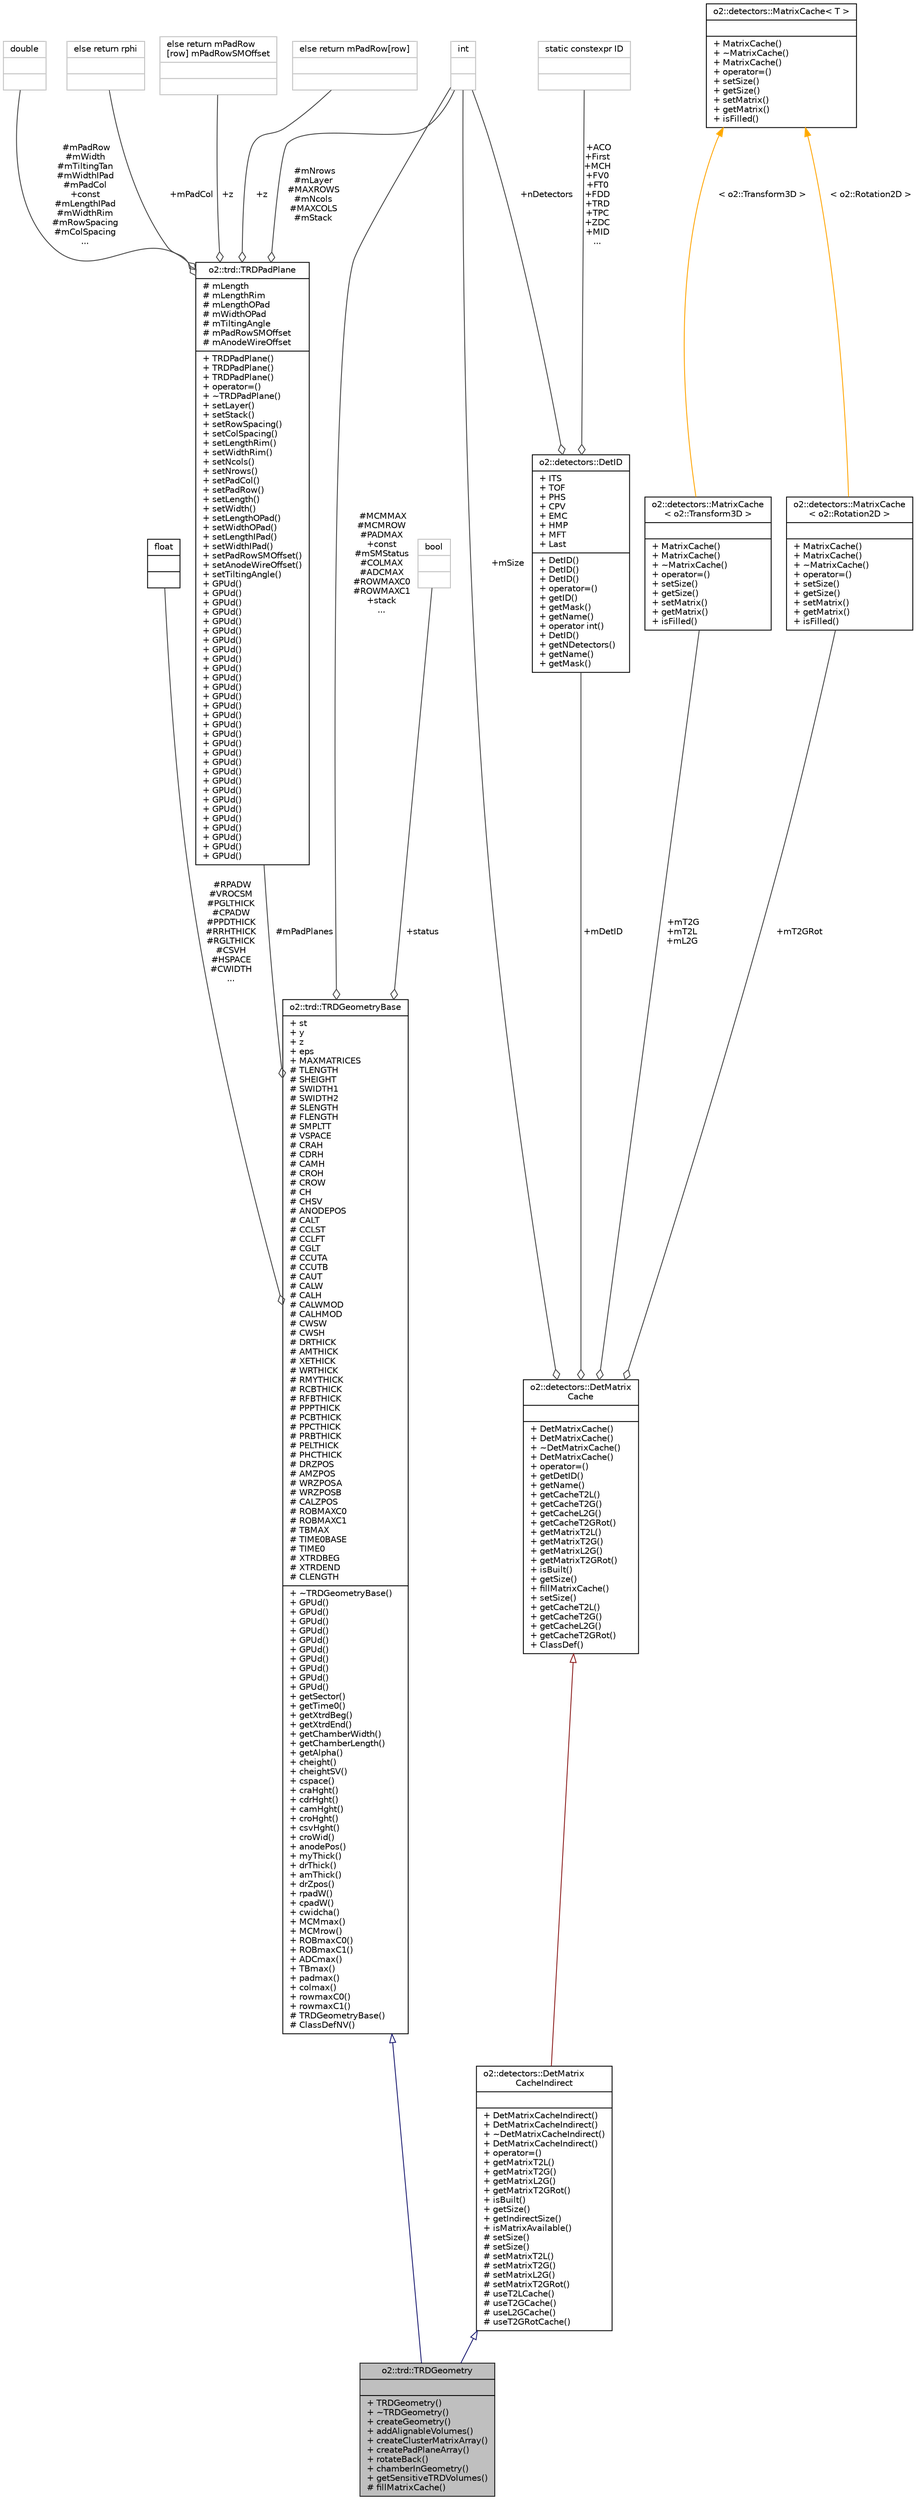 digraph "o2::trd::TRDGeometry"
{
 // INTERACTIVE_SVG=YES
  bgcolor="transparent";
  edge [fontname="Helvetica",fontsize="10",labelfontname="Helvetica",labelfontsize="10"];
  node [fontname="Helvetica",fontsize="10",shape=record];
  Node1 [label="{o2::trd::TRDGeometry\n||+ TRDGeometry()\l+ ~TRDGeometry()\l+ createGeometry()\l+ addAlignableVolumes()\l+ createClusterMatrixArray()\l+ createPadPlaneArray()\l+ rotateBack()\l+ chamberInGeometry()\l+ getSensitiveTRDVolumes()\l# fillMatrixCache()\l}",height=0.2,width=0.4,color="black", fillcolor="grey75", style="filled", fontcolor="black"];
  Node2 -> Node1 [dir="back",color="midnightblue",fontsize="10",style="solid",arrowtail="onormal",fontname="Helvetica"];
  Node2 [label="{o2::trd::TRDGeometryBase\n|+ st\l+ y\l+ z\l+ eps\l+ MAXMATRICES\l# TLENGTH\l# SHEIGHT\l# SWIDTH1\l# SWIDTH2\l# SLENGTH\l# FLENGTH\l# SMPLTT\l# VSPACE\l# CRAH\l# CDRH\l# CAMH\l# CROH\l# CROW\l# CH\l# CHSV\l# ANODEPOS\l# CALT\l# CCLST\l# CCLFT\l# CGLT\l# CCUTA\l# CCUTB\l# CAUT\l# CALW\l# CALH\l# CALWMOD\l# CALHMOD\l# CWSW\l# CWSH\l# DRTHICK\l# AMTHICK\l# XETHICK\l# WRTHICK\l# RMYTHICK\l# RCBTHICK\l# RFBTHICK\l# PPPTHICK\l# PCBTHICK\l# PPCTHICK\l# PRBTHICK\l# PELTHICK\l# PHCTHICK\l# DRZPOS\l# AMZPOS\l# WRZPOSA\l# WRZPOSB\l# CALZPOS\l# ROBMAXC0\l# ROBMAXC1\l# TBMAX\l# TIME0BASE\l# TIME0\l# XTRDBEG\l# XTRDEND\l# CLENGTH\l|+ ~TRDGeometryBase()\l+ GPUd()\l+ GPUd()\l+ GPUd()\l+ GPUd()\l+ GPUd()\l+ GPUd()\l+ GPUd()\l+ GPUd()\l+ GPUd()\l+ GPUd()\l+ getSector()\l+ getTime0()\l+ getXtrdBeg()\l+ getXtrdEnd()\l+ getChamberWidth()\l+ getChamberLength()\l+ getAlpha()\l+ cheight()\l+ cheightSV()\l+ cspace()\l+ craHght()\l+ cdrHght()\l+ camHght()\l+ croHght()\l+ csvHght()\l+ croWid()\l+ anodePos()\l+ myThick()\l+ drThick()\l+ amThick()\l+ drZpos()\l+ rpadW()\l+ cpadW()\l+ cwidcha()\l+ MCMmax()\l+ MCMrow()\l+ ROBmaxC0()\l+ ROBmaxC1()\l+ ADCmax()\l+ TBmax()\l+ padmax()\l+ colmax()\l+ rowmaxC0()\l+ rowmaxC1()\l# TRDGeometryBase()\l# ClassDefNV()\l}",height=0.2,width=0.4,color="black",URL="$d6/dbe/classo2_1_1trd_1_1TRDGeometryBase.html"];
  Node3 -> Node2 [color="grey25",fontsize="10",style="solid",label=" #RPADW\n#VROCSM\n#PGLTHICK\n#CPADW\n#PPDTHICK\n#RRHTHICK\n#RGLTHICK\n#CSVH\n#HSPACE\n#CWIDTH\n..." ,arrowhead="odiamond",fontname="Helvetica"];
  Node3 [label="{float\n||}",height=0.2,width=0.4,color="black",URL="$d4/dc3/classfloat.html"];
  Node4 -> Node2 [color="grey25",fontsize="10",style="solid",label=" #mPadPlanes" ,arrowhead="odiamond",fontname="Helvetica"];
  Node4 [label="{o2::trd::TRDPadPlane\n|# mLength\l# mLengthRim\l# mLengthOPad\l# mWidthOPad\l# mTiltingAngle\l# mPadRowSMOffset\l# mAnodeWireOffset\l|+ TRDPadPlane()\l+ TRDPadPlane()\l+ TRDPadPlane()\l+ operator=()\l+ ~TRDPadPlane()\l+ setLayer()\l+ setStack()\l+ setRowSpacing()\l+ setColSpacing()\l+ setLengthRim()\l+ setWidthRim()\l+ setNcols()\l+ setNrows()\l+ setPadCol()\l+ setPadRow()\l+ setLength()\l+ setWidth()\l+ setLengthOPad()\l+ setWidthOPad()\l+ setLengthIPad()\l+ setWidthIPad()\l+ setPadRowSMOffset()\l+ setAnodeWireOffset()\l+ setTiltingAngle()\l+ GPUd()\l+ GPUd()\l+ GPUd()\l+ GPUd()\l+ GPUd()\l+ GPUd()\l+ GPUd()\l+ GPUd()\l+ GPUd()\l+ GPUd()\l+ GPUd()\l+ GPUd()\l+ GPUd()\l+ GPUd()\l+ GPUd()\l+ GPUd()\l+ GPUd()\l+ GPUd()\l+ GPUd()\l+ GPUd()\l+ GPUd()\l+ GPUd()\l+ GPUd()\l+ GPUd()\l+ GPUd()\l+ GPUd()\l+ GPUd()\l+ GPUd()\l+ GPUd()\l+ GPUd()\l}",height=0.2,width=0.4,color="black",URL="$da/dc0/classo2_1_1trd_1_1TRDPadPlane.html"];
  Node5 -> Node4 [color="grey25",fontsize="10",style="solid",label=" #mPadRow\n#mWidth\n#mTiltingTan\n#mWidthIPad\n#mPadCol\n+const\n#mLengthIPad\n#mWidthRim\n#mRowSpacing\n#mColSpacing\n..." ,arrowhead="odiamond",fontname="Helvetica"];
  Node5 [label="{double\n||}",height=0.2,width=0.4,color="grey75"];
  Node6 -> Node4 [color="grey25",fontsize="10",style="solid",label=" +mPadCol" ,arrowhead="odiamond",fontname="Helvetica"];
  Node6 [label="{else return rphi\n||}",height=0.2,width=0.4,color="grey75"];
  Node7 -> Node4 [color="grey25",fontsize="10",style="solid",label=" #mNrows\n#mLayer\n#MAXROWS\n#mNcols\n#MAXCOLS\n#mStack" ,arrowhead="odiamond",fontname="Helvetica"];
  Node7 [label="{int\n||}",height=0.2,width=0.4,color="grey75"];
  Node8 -> Node4 [color="grey25",fontsize="10",style="solid",label=" +z" ,arrowhead="odiamond",fontname="Helvetica"];
  Node8 [label="{else return mPadRow\l[row] mPadRowSMOffset\n||}",height=0.2,width=0.4,color="grey75"];
  Node9 -> Node4 [color="grey25",fontsize="10",style="solid",label=" +z" ,arrowhead="odiamond",fontname="Helvetica"];
  Node9 [label="{else return mPadRow[row]\n||}",height=0.2,width=0.4,color="grey75"];
  Node7 -> Node2 [color="grey25",fontsize="10",style="solid",label=" #MCMMAX\n#MCMROW\n#PADMAX\n+const\n#mSMStatus\n#COLMAX\n#ADCMAX\n#ROWMAXC0\n#ROWMAXC1\n+stack\n..." ,arrowhead="odiamond",fontname="Helvetica"];
  Node10 -> Node2 [color="grey25",fontsize="10",style="solid",label=" +status" ,arrowhead="odiamond",fontname="Helvetica"];
  Node10 [label="{bool\n||}",height=0.2,width=0.4,color="grey75"];
  Node11 -> Node1 [dir="back",color="midnightblue",fontsize="10",style="solid",arrowtail="onormal",fontname="Helvetica"];
  Node11 [label="{o2::detectors::DetMatrix\lCacheIndirect\n||+ DetMatrixCacheIndirect()\l+ DetMatrixCacheIndirect()\l+ ~DetMatrixCacheIndirect()\l+ DetMatrixCacheIndirect()\l+ operator=()\l+ getMatrixT2L()\l+ getMatrixT2G()\l+ getMatrixL2G()\l+ getMatrixT2GRot()\l+ isBuilt()\l+ getSize()\l+ getIndirectSize()\l+ isMatrixAvailable()\l# setSize()\l# setSize()\l# setMatrixT2L()\l# setMatrixT2G()\l# setMatrixL2G()\l# setMatrixT2GRot()\l# useT2LCache()\l# useT2GCache()\l# useL2GCache()\l# useT2GRotCache()\l}",height=0.2,width=0.4,color="black",URL="$d8/d60/classo2_1_1detectors_1_1DetMatrixCacheIndirect.html",tooltip="Variant of DetMatrixCache for non consecutive indexing. "];
  Node12 -> Node11 [dir="back",color="firebrick4",fontsize="10",style="solid",arrowtail="onormal",fontname="Helvetica"];
  Node12 [label="{o2::detectors::DetMatrix\lCache\n||+ DetMatrixCache()\l+ DetMatrixCache()\l+ ~DetMatrixCache()\l+ DetMatrixCache()\l+ operator=()\l+ getDetID()\l+ getName()\l+ getCacheT2L()\l+ getCacheT2G()\l+ getCacheL2G()\l+ getCacheT2GRot()\l+ getMatrixT2L()\l+ getMatrixT2G()\l+ getMatrixL2G()\l+ getMatrixT2GRot()\l+ isBuilt()\l+ getSize()\l+ fillMatrixCache()\l+ setSize()\l+ getCacheT2L()\l+ getCacheT2G()\l+ getCacheL2G()\l+ getCacheT2GRot()\l+ ClassDef()\l}",height=0.2,width=0.4,color="black",URL="$df/d06/classo2_1_1detectors_1_1DetMatrixCache.html"];
  Node13 -> Node12 [color="grey25",fontsize="10",style="solid",label=" +mDetID" ,arrowhead="odiamond",fontname="Helvetica"];
  Node13 [label="{o2::detectors::DetID\n|+ ITS\l+ TOF\l+ PHS\l+ CPV\l+ EMC\l+ HMP\l+ MFT\l+ Last\l|+ DetID()\l+ DetID()\l+ DetID()\l+ operator=()\l+ getID()\l+ getMask()\l+ getName()\l+ operator int()\l+ DetID()\l+ getNDetectors()\l+ getName()\l+ getMask()\l}",height=0.2,width=0.4,color="black",URL="$d6/dd5/classo2_1_1detectors_1_1DetID.html",tooltip="Static class with identifiers, bitmasks and names for ALICE detectors. "];
  Node14 -> Node13 [color="grey25",fontsize="10",style="solid",label=" +ACO\n+First\n+MCH\n+FV0\n+FT0\n+FDD\n+TRD\n+TPC\n+ZDC\n+MID\n..." ,arrowhead="odiamond",fontname="Helvetica"];
  Node14 [label="{static constexpr ID\n||}",height=0.2,width=0.4,color="grey75"];
  Node7 -> Node13 [color="grey25",fontsize="10",style="solid",label=" +nDetectors" ,arrowhead="odiamond",fontname="Helvetica"];
  Node15 -> Node12 [color="grey25",fontsize="10",style="solid",label=" +mT2G\n+mT2L\n+mL2G" ,arrowhead="odiamond",fontname="Helvetica"];
  Node15 [label="{o2::detectors::MatrixCache\l\< o2::Transform3D \>\n||+ MatrixCache()\l+ MatrixCache()\l+ ~MatrixCache()\l+ operator=()\l+ setSize()\l+ getSize()\l+ setMatrix()\l+ getMatrix()\l+ isFilled()\l}",height=0.2,width=0.4,color="black",URL="$d4/daa/classo2_1_1detectors_1_1MatrixCache.html"];
  Node16 -> Node15 [dir="back",color="orange",fontsize="10",style="solid",label=" \< o2::Transform3D \>" ,fontname="Helvetica"];
  Node16 [label="{o2::detectors::MatrixCache\< T \>\n||+ MatrixCache()\l+ ~MatrixCache()\l+ MatrixCache()\l+ operator=()\l+ setSize()\l+ getSize()\l+ setMatrix()\l+ getMatrix()\l+ isFilled()\l}",height=0.2,width=0.4,color="black",URL="$d4/daa/classo2_1_1detectors_1_1MatrixCache.html",tooltip="MatrixCache is a vector of cached transform matrices (per sensor) for specific Transformation type..."];
  Node7 -> Node12 [color="grey25",fontsize="10",style="solid",label=" +mSize" ,arrowhead="odiamond",fontname="Helvetica"];
  Node17 -> Node12 [color="grey25",fontsize="10",style="solid",label=" +mT2GRot" ,arrowhead="odiamond",fontname="Helvetica"];
  Node17 [label="{o2::detectors::MatrixCache\l\< o2::Rotation2D \>\n||+ MatrixCache()\l+ MatrixCache()\l+ ~MatrixCache()\l+ operator=()\l+ setSize()\l+ getSize()\l+ setMatrix()\l+ getMatrix()\l+ isFilled()\l}",height=0.2,width=0.4,color="black",URL="$d4/daa/classo2_1_1detectors_1_1MatrixCache.html"];
  Node16 -> Node17 [dir="back",color="orange",fontsize="10",style="solid",label=" \< o2::Rotation2D \>" ,fontname="Helvetica"];
}
